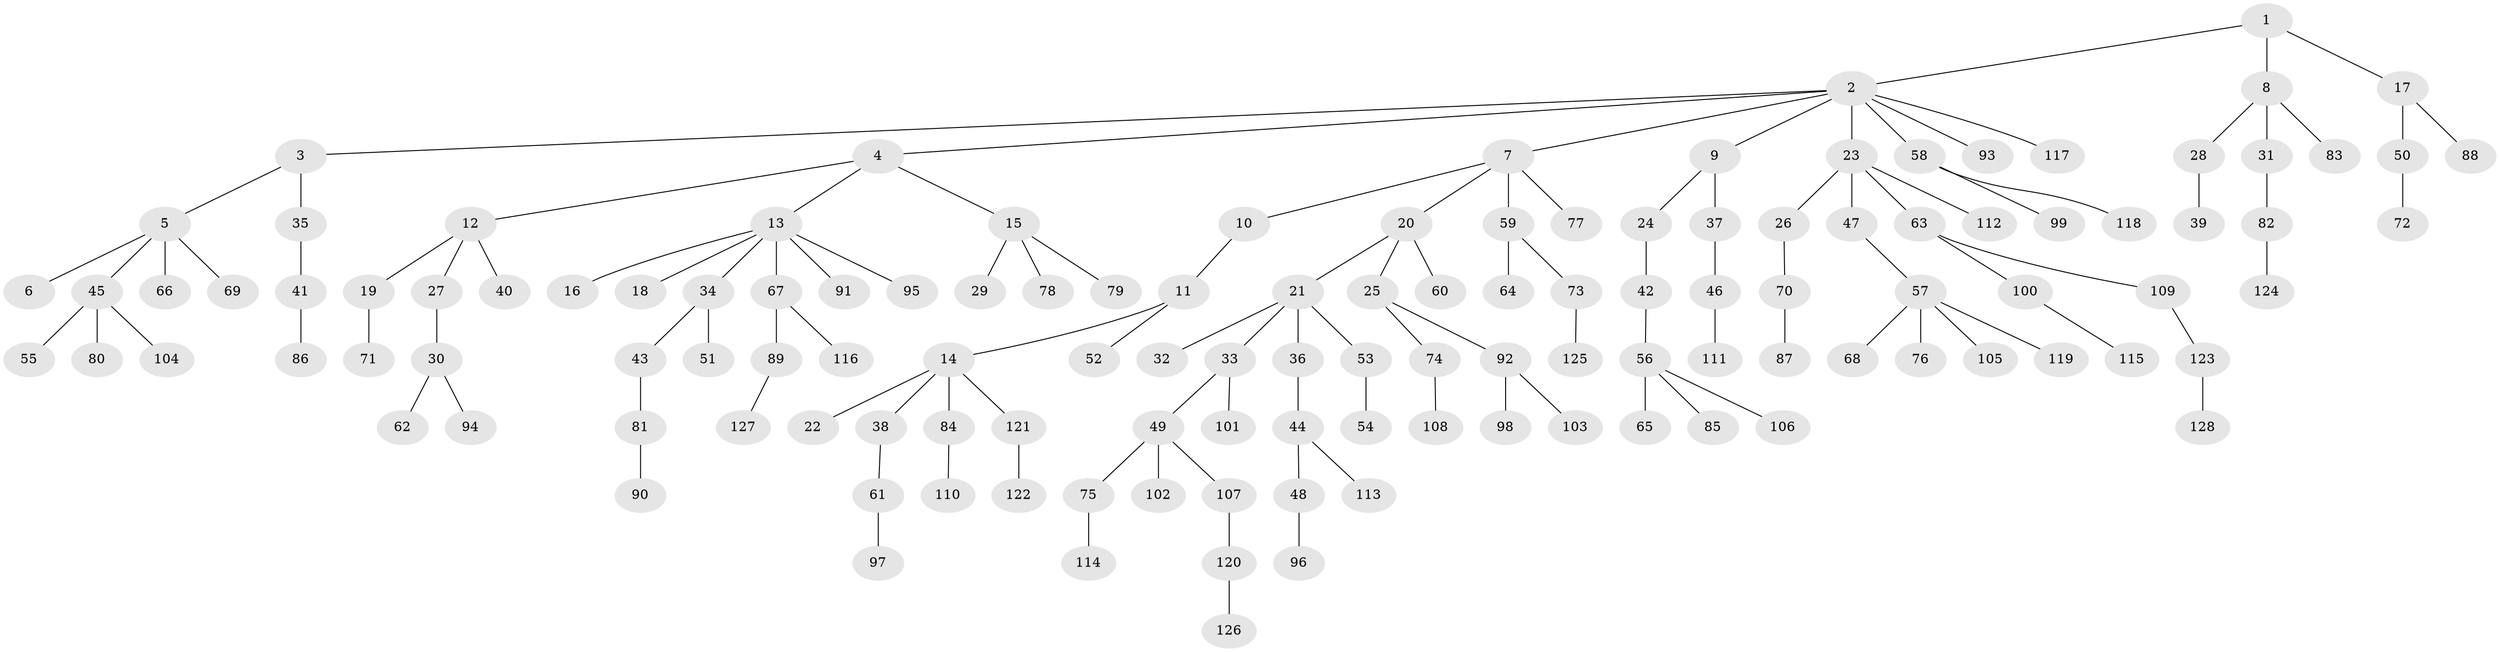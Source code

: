 // coarse degree distribution, {3: 0.15384615384615385, 11: 0.01098901098901099, 4: 0.04395604395604396, 1: 0.5714285714285714, 8: 0.01098901098901099, 5: 0.03296703296703297, 2: 0.16483516483516483, 6: 0.01098901098901099}
// Generated by graph-tools (version 1.1) at 2025/42/03/06/25 10:42:06]
// undirected, 128 vertices, 127 edges
graph export_dot {
graph [start="1"]
  node [color=gray90,style=filled];
  1;
  2;
  3;
  4;
  5;
  6;
  7;
  8;
  9;
  10;
  11;
  12;
  13;
  14;
  15;
  16;
  17;
  18;
  19;
  20;
  21;
  22;
  23;
  24;
  25;
  26;
  27;
  28;
  29;
  30;
  31;
  32;
  33;
  34;
  35;
  36;
  37;
  38;
  39;
  40;
  41;
  42;
  43;
  44;
  45;
  46;
  47;
  48;
  49;
  50;
  51;
  52;
  53;
  54;
  55;
  56;
  57;
  58;
  59;
  60;
  61;
  62;
  63;
  64;
  65;
  66;
  67;
  68;
  69;
  70;
  71;
  72;
  73;
  74;
  75;
  76;
  77;
  78;
  79;
  80;
  81;
  82;
  83;
  84;
  85;
  86;
  87;
  88;
  89;
  90;
  91;
  92;
  93;
  94;
  95;
  96;
  97;
  98;
  99;
  100;
  101;
  102;
  103;
  104;
  105;
  106;
  107;
  108;
  109;
  110;
  111;
  112;
  113;
  114;
  115;
  116;
  117;
  118;
  119;
  120;
  121;
  122;
  123;
  124;
  125;
  126;
  127;
  128;
  1 -- 2;
  1 -- 8;
  1 -- 17;
  2 -- 3;
  2 -- 4;
  2 -- 7;
  2 -- 9;
  2 -- 23;
  2 -- 58;
  2 -- 93;
  2 -- 117;
  3 -- 5;
  3 -- 35;
  4 -- 12;
  4 -- 13;
  4 -- 15;
  5 -- 6;
  5 -- 45;
  5 -- 66;
  5 -- 69;
  7 -- 10;
  7 -- 20;
  7 -- 59;
  7 -- 77;
  8 -- 28;
  8 -- 31;
  8 -- 83;
  9 -- 24;
  9 -- 37;
  10 -- 11;
  11 -- 14;
  11 -- 52;
  12 -- 19;
  12 -- 27;
  12 -- 40;
  13 -- 16;
  13 -- 18;
  13 -- 34;
  13 -- 67;
  13 -- 91;
  13 -- 95;
  14 -- 22;
  14 -- 38;
  14 -- 84;
  14 -- 121;
  15 -- 29;
  15 -- 78;
  15 -- 79;
  17 -- 50;
  17 -- 88;
  19 -- 71;
  20 -- 21;
  20 -- 25;
  20 -- 60;
  21 -- 32;
  21 -- 33;
  21 -- 36;
  21 -- 53;
  23 -- 26;
  23 -- 47;
  23 -- 63;
  23 -- 112;
  24 -- 42;
  25 -- 74;
  25 -- 92;
  26 -- 70;
  27 -- 30;
  28 -- 39;
  30 -- 62;
  30 -- 94;
  31 -- 82;
  33 -- 49;
  33 -- 101;
  34 -- 43;
  34 -- 51;
  35 -- 41;
  36 -- 44;
  37 -- 46;
  38 -- 61;
  41 -- 86;
  42 -- 56;
  43 -- 81;
  44 -- 48;
  44 -- 113;
  45 -- 55;
  45 -- 80;
  45 -- 104;
  46 -- 111;
  47 -- 57;
  48 -- 96;
  49 -- 75;
  49 -- 102;
  49 -- 107;
  50 -- 72;
  53 -- 54;
  56 -- 65;
  56 -- 85;
  56 -- 106;
  57 -- 68;
  57 -- 76;
  57 -- 105;
  57 -- 119;
  58 -- 99;
  58 -- 118;
  59 -- 64;
  59 -- 73;
  61 -- 97;
  63 -- 100;
  63 -- 109;
  67 -- 89;
  67 -- 116;
  70 -- 87;
  73 -- 125;
  74 -- 108;
  75 -- 114;
  81 -- 90;
  82 -- 124;
  84 -- 110;
  89 -- 127;
  92 -- 98;
  92 -- 103;
  100 -- 115;
  107 -- 120;
  109 -- 123;
  120 -- 126;
  121 -- 122;
  123 -- 128;
}

